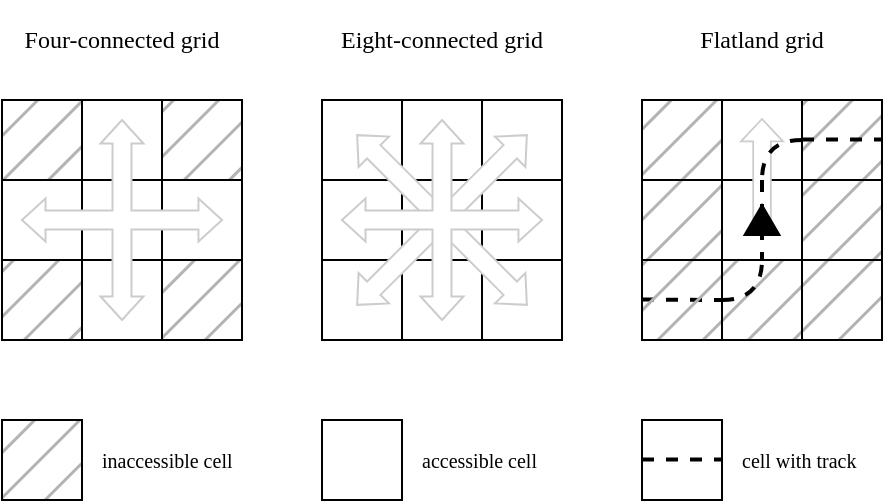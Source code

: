 <mxfile version="22.0.4" type="device">
  <diagram name="Page-1" id="hs3FEmoFCI0DQv1t9gjm">
    <mxGraphModel dx="849" dy="523" grid="1" gridSize="10" guides="1" tooltips="1" connect="1" arrows="1" fold="1" page="1" pageScale="1" pageWidth="1400" pageHeight="850" math="0" shadow="0">
      <root>
        <mxCell id="0" />
        <mxCell id="1" parent="0" />
        <mxCell id="8s7Zt1Opb5Dttg0bfxXg-63" value="" style="whiteSpace=wrap;html=1;aspect=fixed;fillStyle=solid;" parent="1" vertex="1">
          <mxGeometry x="120" y="80" width="120" height="120" as="geometry" />
        </mxCell>
        <mxCell id="8s7Zt1Opb5Dttg0bfxXg-64" value="" style="whiteSpace=wrap;html=1;aspect=fixed;fillStyle=solid;" parent="1" vertex="1">
          <mxGeometry x="280" y="80" width="120" height="120" as="geometry" />
        </mxCell>
        <mxCell id="8s7Zt1Opb5Dttg0bfxXg-65" value="" style="whiteSpace=wrap;html=1;aspect=fixed;fillStyle=solid;" parent="1" vertex="1">
          <mxGeometry x="440" y="80" width="120" height="120" as="geometry" />
        </mxCell>
        <mxCell id="8s7Zt1Opb5Dttg0bfxXg-1" value="" style="whiteSpace=wrap;html=1;aspect=fixed;fillColor=#B3B3B3;fillStyle=hatch;" parent="1" vertex="1">
          <mxGeometry x="120" y="80" width="40" height="40" as="geometry" />
        </mxCell>
        <mxCell id="8s7Zt1Opb5Dttg0bfxXg-3" value="" style="whiteSpace=wrap;html=1;aspect=fixed;fillStyle=hatch;" parent="1" vertex="1">
          <mxGeometry x="160" y="80" width="40" height="40" as="geometry" />
        </mxCell>
        <mxCell id="8s7Zt1Opb5Dttg0bfxXg-4" value="" style="whiteSpace=wrap;html=1;aspect=fixed;" parent="1" vertex="1">
          <mxGeometry x="120" y="120" width="40" height="40" as="geometry" />
        </mxCell>
        <mxCell id="8s7Zt1Opb5Dttg0bfxXg-5" value="" style="whiteSpace=wrap;html=1;aspect=fixed;" parent="1" vertex="1">
          <mxGeometry x="160" y="120" width="40" height="40" as="geometry" />
        </mxCell>
        <mxCell id="8s7Zt1Opb5Dttg0bfxXg-6" value="" style="whiteSpace=wrap;html=1;aspect=fixed;fillColor=#B3B3B3;fillStyle=hatch;" parent="1" vertex="1">
          <mxGeometry x="120" y="160" width="40" height="40" as="geometry" />
        </mxCell>
        <mxCell id="8s7Zt1Opb5Dttg0bfxXg-7" value="" style="whiteSpace=wrap;html=1;aspect=fixed;" parent="1" vertex="1">
          <mxGeometry x="160" y="160" width="40" height="40" as="geometry" />
        </mxCell>
        <mxCell id="8s7Zt1Opb5Dttg0bfxXg-8" value="" style="whiteSpace=wrap;html=1;aspect=fixed;fillColor=#B3B3B3;fillStyle=hatch;" parent="1" vertex="1">
          <mxGeometry x="200" y="80" width="40" height="40" as="geometry" />
        </mxCell>
        <mxCell id="8s7Zt1Opb5Dttg0bfxXg-9" value="" style="whiteSpace=wrap;html=1;aspect=fixed;" parent="1" vertex="1">
          <mxGeometry x="200" y="120" width="40" height="40" as="geometry" />
        </mxCell>
        <mxCell id="8s7Zt1Opb5Dttg0bfxXg-56" value="" style="html=1;shadow=0;dashed=0;align=center;verticalAlign=middle;shape=mxgraph.arrows2.quadArrow;dy=4.74;dx=11.77;notch=24;arrowHead=6;strokeColor=#CCCCCC;" parent="1" vertex="1">
          <mxGeometry x="130" y="90" width="100" height="100" as="geometry" />
        </mxCell>
        <mxCell id="8s7Zt1Opb5Dttg0bfxXg-10" value="" style="whiteSpace=wrap;html=1;aspect=fixed;fillColor=#B3B3B3;fillStyle=hatch;" parent="1" vertex="1">
          <mxGeometry x="200" y="160" width="40" height="40" as="geometry" />
        </mxCell>
        <mxCell id="8s7Zt1Opb5Dttg0bfxXg-11" value="" style="whiteSpace=wrap;html=1;aspect=fixed;" parent="1" vertex="1">
          <mxGeometry x="280" y="80" width="40" height="40" as="geometry" />
        </mxCell>
        <mxCell id="8s7Zt1Opb5Dttg0bfxXg-12" value="" style="whiteSpace=wrap;html=1;aspect=fixed;" parent="1" vertex="1">
          <mxGeometry x="320" y="80" width="40" height="40" as="geometry" />
        </mxCell>
        <mxCell id="8s7Zt1Opb5Dttg0bfxXg-13" value="" style="whiteSpace=wrap;html=1;aspect=fixed;" parent="1" vertex="1">
          <mxGeometry x="280" y="120" width="40" height="40" as="geometry" />
        </mxCell>
        <mxCell id="8s7Zt1Opb5Dttg0bfxXg-14" value="" style="whiteSpace=wrap;html=1;aspect=fixed;" parent="1" vertex="1">
          <mxGeometry x="320" y="120" width="40" height="40" as="geometry" />
        </mxCell>
        <mxCell id="8s7Zt1Opb5Dttg0bfxXg-15" value="" style="whiteSpace=wrap;html=1;aspect=fixed;fillColor=none;" parent="1" vertex="1">
          <mxGeometry x="280" y="160" width="40" height="40" as="geometry" />
        </mxCell>
        <mxCell id="8s7Zt1Opb5Dttg0bfxXg-16" value="" style="whiteSpace=wrap;html=1;aspect=fixed;fillColor=none;" parent="1" vertex="1">
          <mxGeometry x="320" y="160" width="40" height="40" as="geometry" />
        </mxCell>
        <mxCell id="8s7Zt1Opb5Dttg0bfxXg-17" value="" style="whiteSpace=wrap;html=1;aspect=fixed;fillColor=none;" parent="1" vertex="1">
          <mxGeometry x="360" y="80" width="40" height="40" as="geometry" />
        </mxCell>
        <mxCell id="8s7Zt1Opb5Dttg0bfxXg-18" value="" style="whiteSpace=wrap;html=1;aspect=fixed;fillColor=none;" parent="1" vertex="1">
          <mxGeometry x="360" y="120" width="40" height="40" as="geometry" />
        </mxCell>
        <mxCell id="8s7Zt1Opb5Dttg0bfxXg-19" value="" style="whiteSpace=wrap;html=1;aspect=fixed;fillColor=none;" parent="1" vertex="1">
          <mxGeometry x="360" y="160" width="40" height="40" as="geometry" />
        </mxCell>
        <mxCell id="8s7Zt1Opb5Dttg0bfxXg-60" value="" style="html=1;shadow=0;dashed=0;align=center;verticalAlign=middle;shape=mxgraph.arrows2.quadArrow;dy=4.74;dx=11.77;notch=24;arrowHead=6;strokeColor=#CCCCCC;rotation=-45;" parent="1" vertex="1">
          <mxGeometry x="280" y="80" width="120" height="120" as="geometry" />
        </mxCell>
        <mxCell id="8s7Zt1Opb5Dttg0bfxXg-20" value="" style="whiteSpace=wrap;html=1;aspect=fixed;fillColor=#B3B3B3;fillStyle=hatch;" parent="1" vertex="1">
          <mxGeometry x="440" y="80" width="40" height="40" as="geometry" />
        </mxCell>
        <mxCell id="8s7Zt1Opb5Dttg0bfxXg-21" value="" style="whiteSpace=wrap;html=1;aspect=fixed;" parent="1" vertex="1">
          <mxGeometry x="480" y="80" width="40" height="40" as="geometry" />
        </mxCell>
        <mxCell id="8s7Zt1Opb5Dttg0bfxXg-59" value="" style="html=1;shadow=0;dashed=0;align=center;verticalAlign=middle;shape=mxgraph.arrows2.quadArrow;dy=4.74;dx=11.77;notch=24;arrowHead=6;strokeColor=#CCCCCC;" parent="1" vertex="1">
          <mxGeometry x="290" y="90" width="100" height="100" as="geometry" />
        </mxCell>
        <mxCell id="8s7Zt1Opb5Dttg0bfxXg-22" value="" style="whiteSpace=wrap;html=1;aspect=fixed;fillColor=#B3B3B3;fillStyle=hatch;" parent="1" vertex="1">
          <mxGeometry x="440" y="120" width="40" height="40" as="geometry" />
        </mxCell>
        <mxCell id="8s7Zt1Opb5Dttg0bfxXg-23" value="" style="whiteSpace=wrap;html=1;aspect=fixed;" parent="1" vertex="1">
          <mxGeometry x="480" y="120" width="40" height="40" as="geometry" />
        </mxCell>
        <mxCell id="8s7Zt1Opb5Dttg0bfxXg-25" value="" style="whiteSpace=wrap;html=1;aspect=fixed;fillColor=#B3B3B3;fillStyle=hatch;" parent="1" vertex="1">
          <mxGeometry x="480" y="160" width="40" height="40" as="geometry" />
        </mxCell>
        <mxCell id="8s7Zt1Opb5Dttg0bfxXg-26" value="" style="whiteSpace=wrap;html=1;aspect=fixed;fillColor=#B3B3B3;fillStyle=hatch;" parent="1" vertex="1">
          <mxGeometry x="520" y="80" width="40" height="40" as="geometry" />
        </mxCell>
        <mxCell id="8s7Zt1Opb5Dttg0bfxXg-27" value="" style="whiteSpace=wrap;html=1;aspect=fixed;fillColor=#B3B3B3;fillStyle=hatch;" parent="1" vertex="1">
          <mxGeometry x="520" y="120" width="40" height="40" as="geometry" />
        </mxCell>
        <mxCell id="8s7Zt1Opb5Dttg0bfxXg-28" value="" style="whiteSpace=wrap;html=1;aspect=fixed;fillColor=#B3B3B3;fillStyle=hatch;" parent="1" vertex="1">
          <mxGeometry x="520" y="160" width="40" height="40" as="geometry" />
        </mxCell>
        <mxCell id="8s7Zt1Opb5Dttg0bfxXg-29" value="" style="shape=image;html=1;verticalAlign=top;verticalLabelPosition=bottom;labelBackgroundColor=#ffffff;imageAspect=0;aspect=fixed;image=https://cdn0.iconfinder.com/data/icons/phosphor-fill-vol-4/256/robot-fill-128.png" parent="1" vertex="1">
          <mxGeometry x="168" y="128" width="24" height="24" as="geometry" />
        </mxCell>
        <mxCell id="8s7Zt1Opb5Dttg0bfxXg-33" value="" style="endArrow=none;html=1;rounded=0;entryX=1;entryY=0.5;entryDx=0;entryDy=0;dashed=1;strokeWidth=2;" parent="1" edge="1">
          <mxGeometry width="50" height="50" relative="1" as="geometry">
            <mxPoint x="520" y="99.76" as="sourcePoint" />
            <mxPoint x="560" y="99.76" as="targetPoint" />
          </mxGeometry>
        </mxCell>
        <mxCell id="8s7Zt1Opb5Dttg0bfxXg-34" value="" style="endArrow=none;html=1;rounded=0;entryX=1;entryY=0.5;entryDx=0;entryDy=0;dashed=1;strokeWidth=2;" parent="1" edge="1" source="S9n1fMilt-Mfw5dd7a1V-8">
          <mxGeometry width="50" height="50" relative="1" as="geometry">
            <mxPoint x="440" y="179.76" as="sourcePoint" />
            <mxPoint x="480" y="179.76" as="targetPoint" />
          </mxGeometry>
        </mxCell>
        <mxCell id="8s7Zt1Opb5Dttg0bfxXg-38" value="" style="curved=1;endArrow=none;html=1;rounded=0;exitX=0;exitY=0.5;exitDx=0;exitDy=0;entryX=0.5;entryY=0;entryDx=0;entryDy=0;endFill=0;dashed=1;strokeWidth=2;" parent="1" source="8s7Zt1Opb5Dttg0bfxXg-25" target="8s7Zt1Opb5Dttg0bfxXg-25" edge="1">
          <mxGeometry width="50" height="50" relative="1" as="geometry">
            <mxPoint x="500" y="240" as="sourcePoint" />
            <mxPoint x="550" y="190" as="targetPoint" />
            <Array as="points">
              <mxPoint x="500" y="180" />
            </Array>
          </mxGeometry>
        </mxCell>
        <mxCell id="8s7Zt1Opb5Dttg0bfxXg-62" value="" style="html=1;shadow=0;dashed=0;align=center;verticalAlign=middle;shape=mxgraph.arrows2.arrow;dy=0.58;dx=11.15;flipH=1;notch=0;strokeColor=#CCCCCC;rotation=90;strokeWidth=0.9;" parent="1" vertex="1">
          <mxGeometry x="471.25" y="107.75" width="57.5" height="21" as="geometry" />
        </mxCell>
        <mxCell id="8s7Zt1Opb5Dttg0bfxXg-39" value="" style="curved=1;endArrow=none;html=1;rounded=0;exitX=0;exitY=0.5;exitDx=0;exitDy=0;entryX=0.5;entryY=0;entryDx=0;entryDy=0;endFill=0;dashed=1;strokeWidth=2;" parent="1" edge="1">
          <mxGeometry width="50" height="50" relative="1" as="geometry">
            <mxPoint x="520.0" y="100" as="sourcePoint" />
            <mxPoint x="500.0" y="120" as="targetPoint" />
            <Array as="points">
              <mxPoint x="500.0" y="100" />
            </Array>
          </mxGeometry>
        </mxCell>
        <mxCell id="8s7Zt1Opb5Dttg0bfxXg-42" value="" style="shape=image;html=1;verticalAlign=top;verticalLabelPosition=bottom;labelBackgroundColor=#ffffff;imageAspect=0;aspect=fixed;image=https://cdn0.iconfinder.com/data/icons/phosphor-fill-vol-4/256/robot-fill-128.png" parent="1" vertex="1">
          <mxGeometry x="328" y="128" width="24" height="24" as="geometry" />
        </mxCell>
        <mxCell id="8s7Zt1Opb5Dttg0bfxXg-50" value="" style="endArrow=none;html=1;rounded=0;entryX=0.5;entryY=0;entryDx=0;entryDy=0;dashed=1;strokeWidth=2;exitX=0.5;exitY=0;exitDx=0;exitDy=0;" parent="1" source="8s7Zt1Opb5Dttg0bfxXg-23" target="8s7Zt1Opb5Dttg0bfxXg-25" edge="1">
          <mxGeometry width="50" height="50" relative="1" as="geometry">
            <mxPoint x="450" y="189.76" as="sourcePoint" />
            <mxPoint x="490" y="189.76" as="targetPoint" />
          </mxGeometry>
        </mxCell>
        <mxCell id="8s7Zt1Opb5Dttg0bfxXg-53" value="&lt;font style=&quot;font-size: 12px;&quot;&gt;Eight-connected grid&lt;/font&gt;" style="text;html=1;strokeColor=none;fillColor=none;align=center;verticalAlign=middle;whiteSpace=wrap;rounded=0;fontFamily=Computer Modern;fontSource=https%3A%2F%2Ffonts.googleapis.com%2Fcss%3Ffamily%3DComputer%2BModern;fontSize=12;" parent="1" vertex="1">
          <mxGeometry x="280" y="30" width="120" height="40" as="geometry" />
        </mxCell>
        <mxCell id="8s7Zt1Opb5Dttg0bfxXg-54" value="&lt;font data-font-src=&quot;https://fonts.googleapis.com/css?family=Computer+Modern&quot; face=&quot;Computer Modern&quot; style=&quot;font-size: 12px;&quot;&gt;Four-connected grid&lt;/font&gt;" style="text;html=1;strokeColor=none;fillColor=none;align=center;verticalAlign=middle;whiteSpace=wrap;rounded=0;" parent="1" vertex="1">
          <mxGeometry x="120" y="30" width="120" height="40" as="geometry" />
        </mxCell>
        <mxCell id="8s7Zt1Opb5Dttg0bfxXg-55" value="&lt;font style=&quot;font-size: 12px;&quot;&gt;Flatland grid&lt;/font&gt;" style="text;html=1;strokeColor=none;fillColor=none;align=center;verticalAlign=middle;whiteSpace=wrap;rounded=0;fontFamily=Computer Modern;fontSource=https%3A%2F%2Ffonts.googleapis.com%2Fcss%3Ffamily%3DComputer%2BModern;fontSize=12;" parent="1" vertex="1">
          <mxGeometry x="440" y="30" width="120" height="40" as="geometry" />
        </mxCell>
        <mxCell id="8s7Zt1Opb5Dttg0bfxXg-45" value="" style="triangle;whiteSpace=wrap;html=1;rotation=-90;fillColor=#000000;" parent="1" vertex="1">
          <mxGeometry x="492.5" y="131.25" width="15" height="17.5" as="geometry" />
        </mxCell>
        <mxCell id="S9n1fMilt-Mfw5dd7a1V-1" value="" style="whiteSpace=wrap;html=1;aspect=fixed;fillColor=#B3B3B3;fillStyle=hatch;" vertex="1" parent="1">
          <mxGeometry x="120" y="240" width="40" height="40" as="geometry" />
        </mxCell>
        <mxCell id="S9n1fMilt-Mfw5dd7a1V-2" value="" style="whiteSpace=wrap;html=1;aspect=fixed;" vertex="1" parent="1">
          <mxGeometry x="280" y="240" width="40" height="40" as="geometry" />
        </mxCell>
        <mxCell id="S9n1fMilt-Mfw5dd7a1V-3" value="" style="whiteSpace=wrap;html=1;aspect=fixed;fillColor=default;fillStyle=solid;" vertex="1" parent="1">
          <mxGeometry x="440" y="240" width="40" height="40" as="geometry" />
        </mxCell>
        <mxCell id="S9n1fMilt-Mfw5dd7a1V-4" value="" style="endArrow=none;html=1;rounded=0;entryX=1;entryY=0.5;entryDx=0;entryDy=0;dashed=1;strokeWidth=2;" edge="1" parent="1">
          <mxGeometry width="50" height="50" relative="1" as="geometry">
            <mxPoint x="440" y="259.76" as="sourcePoint" />
            <mxPoint x="480" y="259.76" as="targetPoint" />
          </mxGeometry>
        </mxCell>
        <mxCell id="S9n1fMilt-Mfw5dd7a1V-5" value="&lt;font data-font-src=&quot;https://fonts.googleapis.com/css?family=Computer+Modern&quot; face=&quot;Computer Modern&quot; style=&quot;font-size: 10px;&quot;&gt;accessible cell&lt;/font&gt;" style="text;html=1;strokeColor=none;fillColor=none;align=left;verticalAlign=middle;whiteSpace=wrap;rounded=0;fontSize=10;" vertex="1" parent="1">
          <mxGeometry x="328" y="240" width="72" height="40" as="geometry" />
        </mxCell>
        <mxCell id="S9n1fMilt-Mfw5dd7a1V-6" value="&lt;font data-font-src=&quot;https://fonts.googleapis.com/css?family=Computer+Modern&quot; face=&quot;Computer Modern&quot; style=&quot;font-size: 10px;&quot;&gt;inaccessible cell&lt;/font&gt;" style="text;html=1;strokeColor=none;fillColor=none;align=left;verticalAlign=middle;whiteSpace=wrap;rounded=0;" vertex="1" parent="1">
          <mxGeometry x="168" y="240" width="72" height="40" as="geometry" />
        </mxCell>
        <mxCell id="S9n1fMilt-Mfw5dd7a1V-7" value="&lt;font data-font-src=&quot;https://fonts.googleapis.com/css?family=Computer+Modern&quot; face=&quot;Computer Modern&quot; style=&quot;font-size: 10px;&quot;&gt;cell with track&lt;/font&gt;" style="text;html=1;strokeColor=none;fillColor=none;align=left;verticalAlign=middle;whiteSpace=wrap;rounded=0;" vertex="1" parent="1">
          <mxGeometry x="488" y="240" width="72" height="40" as="geometry" />
        </mxCell>
        <mxCell id="S9n1fMilt-Mfw5dd7a1V-9" value="" style="endArrow=none;html=1;rounded=0;entryX=1;entryY=0.5;entryDx=0;entryDy=0;dashed=1;strokeWidth=2;" edge="1" parent="1" target="S9n1fMilt-Mfw5dd7a1V-8">
          <mxGeometry width="50" height="50" relative="1" as="geometry">
            <mxPoint x="440" y="179.76" as="sourcePoint" />
            <mxPoint x="480" y="179.76" as="targetPoint" />
          </mxGeometry>
        </mxCell>
        <mxCell id="S9n1fMilt-Mfw5dd7a1V-8" value="" style="whiteSpace=wrap;html=1;aspect=fixed;fillColor=#B3B3B3;fillStyle=hatch;" vertex="1" parent="1">
          <mxGeometry x="440" y="160" width="40" height="40" as="geometry" />
        </mxCell>
      </root>
    </mxGraphModel>
  </diagram>
</mxfile>
